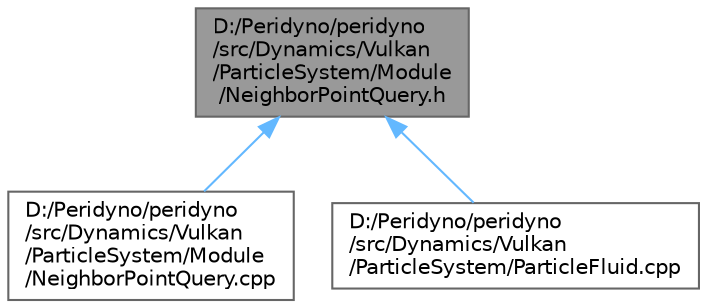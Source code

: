 digraph "D:/Peridyno/peridyno/src/Dynamics/Vulkan/ParticleSystem/Module/NeighborPointQuery.h"
{
 // LATEX_PDF_SIZE
  bgcolor="transparent";
  edge [fontname=Helvetica,fontsize=10,labelfontname=Helvetica,labelfontsize=10];
  node [fontname=Helvetica,fontsize=10,shape=box,height=0.2,width=0.4];
  Node1 [id="Node000001",label="D:/Peridyno/peridyno\l/src/Dynamics/Vulkan\l/ParticleSystem/Module\l/NeighborPointQuery.h",height=0.2,width=0.4,color="gray40", fillcolor="grey60", style="filled", fontcolor="black",tooltip=" "];
  Node1 -> Node2 [id="edge1_Node000001_Node000002",dir="back",color="steelblue1",style="solid",tooltip=" "];
  Node2 [id="Node000002",label="D:/Peridyno/peridyno\l/src/Dynamics/Vulkan\l/ParticleSystem/Module\l/NeighborPointQuery.cpp",height=0.2,width=0.4,color="grey40", fillcolor="white", style="filled",URL="$_dynamics_2_vulkan_2_particle_system_2_module_2_neighbor_point_query_8cpp.html",tooltip=" "];
  Node1 -> Node3 [id="edge2_Node000001_Node000003",dir="back",color="steelblue1",style="solid",tooltip=" "];
  Node3 [id="Node000003",label="D:/Peridyno/peridyno\l/src/Dynamics/Vulkan\l/ParticleSystem/ParticleFluid.cpp",height=0.2,width=0.4,color="grey40", fillcolor="white", style="filled",URL="$_vulkan_2_particle_system_2_particle_fluid_8cpp.html",tooltip=" "];
}
